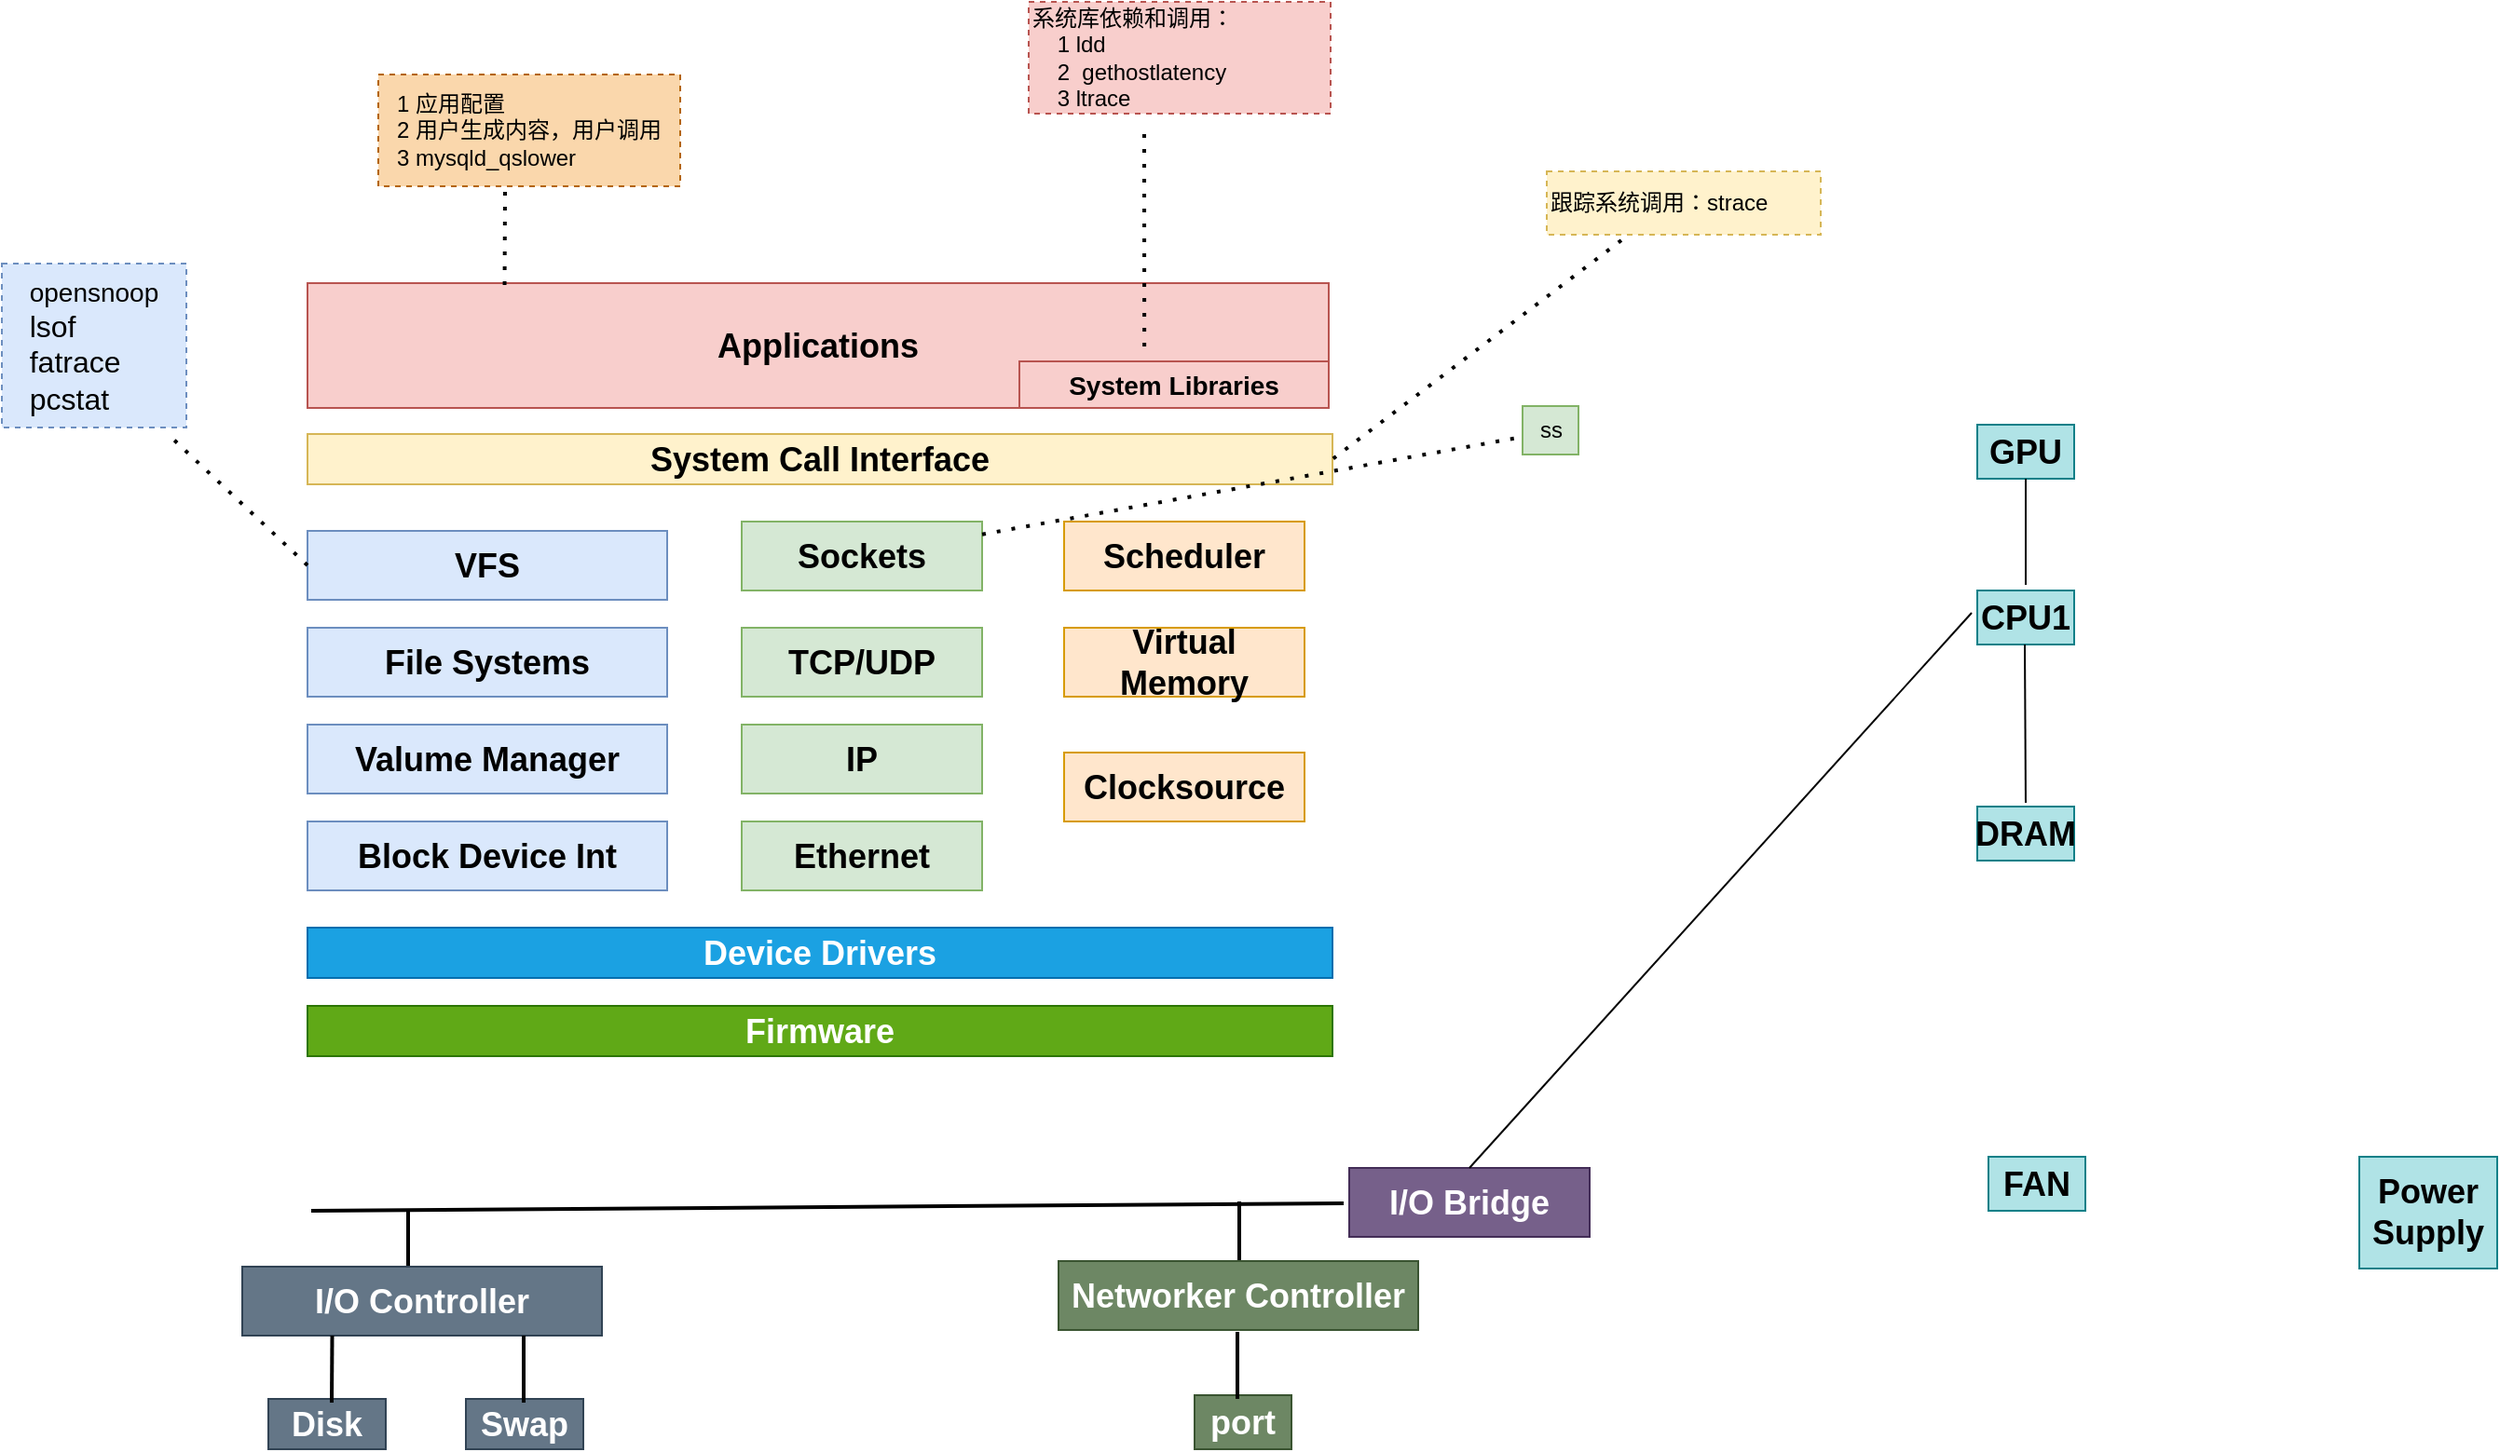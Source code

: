 <mxfile version="22.1.11" type="device">
  <diagram name="第 1 页" id="TfXeyEQeBTtfwagal4xP">
    <mxGraphModel dx="1434" dy="746" grid="0" gridSize="10" guides="1" tooltips="1" connect="1" arrows="1" fold="1" page="0" pageScale="1" pageWidth="827" pageHeight="1169" math="0" shadow="0">
      <root>
        <mxCell id="0" />
        <mxCell id="1" parent="0" />
        <mxCell id="qwp5BvmZkaQuKtRZVV__-1" value="&lt;font style=&quot;font-size: 18px;&quot;&gt;&lt;b&gt;Applications&lt;/b&gt;&lt;/font&gt;" style="rounded=0;whiteSpace=wrap;html=1;fillColor=#f8cecc;strokeColor=#b85450;" parent="1" vertex="1">
          <mxGeometry x="227" y="201" width="548" height="67" as="geometry" />
        </mxCell>
        <mxCell id="qwp5BvmZkaQuKtRZVV__-2" value="&lt;b&gt;&lt;font style=&quot;font-size: 14px;&quot;&gt;System Libraries&lt;/font&gt;&lt;/b&gt;" style="rounded=0;whiteSpace=wrap;html=1;fillColor=#f8cecc;strokeColor=#b85450;" parent="1" vertex="1">
          <mxGeometry x="609" y="243" width="166" height="25" as="geometry" />
        </mxCell>
        <mxCell id="qwp5BvmZkaQuKtRZVV__-3" value="&lt;font style=&quot;font-size: 18px;&quot;&gt;&lt;b&gt;System Call Interface&lt;/b&gt;&lt;/font&gt;" style="rounded=0;whiteSpace=wrap;html=1;fillColor=#fff2cc;strokeColor=#d6b656;" parent="1" vertex="1">
          <mxGeometry x="227" y="282" width="550" height="27" as="geometry" />
        </mxCell>
        <mxCell id="qwp5BvmZkaQuKtRZVV__-4" value="&lt;font style=&quot;font-size: 18px;&quot;&gt;&lt;b&gt;VFS&lt;/b&gt;&lt;/font&gt;" style="rounded=0;whiteSpace=wrap;html=1;fillColor=#dae8fc;strokeColor=#6c8ebf;" parent="1" vertex="1">
          <mxGeometry x="227" y="334" width="193" height="37" as="geometry" />
        </mxCell>
        <mxCell id="qwp5BvmZkaQuKtRZVV__-5" value="&lt;font style=&quot;font-size: 18px;&quot;&gt;&lt;b&gt;File Systems&lt;/b&gt;&lt;/font&gt;" style="rounded=0;whiteSpace=wrap;html=1;fillColor=#dae8fc;strokeColor=#6c8ebf;" parent="1" vertex="1">
          <mxGeometry x="227" y="386" width="193" height="37" as="geometry" />
        </mxCell>
        <mxCell id="qwp5BvmZkaQuKtRZVV__-6" value="&lt;font style=&quot;font-size: 18px;&quot;&gt;&lt;b&gt;Valume Manager&lt;/b&gt;&lt;/font&gt;" style="rounded=0;whiteSpace=wrap;html=1;fillColor=#dae8fc;strokeColor=#6c8ebf;" parent="1" vertex="1">
          <mxGeometry x="227" y="438" width="193" height="37" as="geometry" />
        </mxCell>
        <mxCell id="qwp5BvmZkaQuKtRZVV__-7" value="&lt;font style=&quot;font-size: 18px;&quot;&gt;&lt;b&gt;Block Device Int&lt;/b&gt;&lt;/font&gt;" style="rounded=0;whiteSpace=wrap;html=1;fillColor=#dae8fc;strokeColor=#6c8ebf;" parent="1" vertex="1">
          <mxGeometry x="227" y="490" width="193" height="37" as="geometry" />
        </mxCell>
        <mxCell id="qwp5BvmZkaQuKtRZVV__-9" value="&lt;font style=&quot;font-size: 18px;&quot;&gt;&lt;b&gt;Sockets&lt;/b&gt;&lt;/font&gt;" style="rounded=0;whiteSpace=wrap;html=1;fillColor=#d5e8d4;strokeColor=#82b366;" parent="1" vertex="1">
          <mxGeometry x="460" y="329" width="129" height="37" as="geometry" />
        </mxCell>
        <mxCell id="qwp5BvmZkaQuKtRZVV__-10" value="&lt;font style=&quot;font-size: 18px;&quot;&gt;&lt;b&gt;TCP/UDP&lt;/b&gt;&lt;/font&gt;" style="rounded=0;whiteSpace=wrap;html=1;fillColor=#d5e8d4;strokeColor=#82b366;" parent="1" vertex="1">
          <mxGeometry x="460" y="386" width="129" height="37" as="geometry" />
        </mxCell>
        <mxCell id="qwp5BvmZkaQuKtRZVV__-11" value="&lt;font style=&quot;font-size: 18px;&quot;&gt;&lt;b&gt;Scheduler&lt;/b&gt;&lt;/font&gt;" style="rounded=0;whiteSpace=wrap;html=1;fillColor=#ffe6cc;strokeColor=#d79b00;" parent="1" vertex="1">
          <mxGeometry x="633" y="329" width="129" height="37" as="geometry" />
        </mxCell>
        <mxCell id="qwp5BvmZkaQuKtRZVV__-12" value="&lt;font style=&quot;font-size: 18px;&quot;&gt;&lt;b&gt;Ethernet&lt;/b&gt;&lt;/font&gt;" style="rounded=0;whiteSpace=wrap;html=1;fillColor=#d5e8d4;strokeColor=#82b366;" parent="1" vertex="1">
          <mxGeometry x="460" y="490" width="129" height="37" as="geometry" />
        </mxCell>
        <mxCell id="qwp5BvmZkaQuKtRZVV__-14" value="&lt;font style=&quot;font-size: 18px;&quot;&gt;&lt;b&gt;IP&lt;/b&gt;&lt;/font&gt;" style="rounded=0;whiteSpace=wrap;html=1;fillColor=#d5e8d4;strokeColor=#82b366;" parent="1" vertex="1">
          <mxGeometry x="460" y="438" width="129" height="37" as="geometry" />
        </mxCell>
        <mxCell id="qwp5BvmZkaQuKtRZVV__-15" value="&lt;font style=&quot;font-size: 18px;&quot;&gt;&lt;b&gt;Virtual Memory&lt;/b&gt;&lt;/font&gt;" style="rounded=0;whiteSpace=wrap;html=1;fillColor=#ffe6cc;strokeColor=#d79b00;" parent="1" vertex="1">
          <mxGeometry x="633" y="386" width="129" height="37" as="geometry" />
        </mxCell>
        <mxCell id="qwp5BvmZkaQuKtRZVV__-16" value="&lt;font style=&quot;font-size: 18px;&quot;&gt;&lt;b&gt;Clocksource&lt;/b&gt;&lt;/font&gt;" style="rounded=0;whiteSpace=wrap;html=1;fillColor=#ffe6cc;strokeColor=#d79b00;" parent="1" vertex="1">
          <mxGeometry x="633" y="453" width="129" height="37" as="geometry" />
        </mxCell>
        <mxCell id="qwp5BvmZkaQuKtRZVV__-18" value="&lt;font style=&quot;font-size: 18px;&quot;&gt;&lt;b&gt;Device Drivers&lt;/b&gt;&lt;/font&gt;" style="rounded=0;whiteSpace=wrap;html=1;fillColor=#1ba1e2;strokeColor=#006EAF;fontColor=#ffffff;" parent="1" vertex="1">
          <mxGeometry x="227" y="547" width="550" height="27" as="geometry" />
        </mxCell>
        <mxCell id="qwp5BvmZkaQuKtRZVV__-19" value="&lt;font style=&quot;font-size: 18px;&quot;&gt;&lt;b&gt;Firmware&lt;/b&gt;&lt;/font&gt;" style="rounded=0;whiteSpace=wrap;html=1;fillColor=#60a917;strokeColor=#2D7600;fontColor=#ffffff;" parent="1" vertex="1">
          <mxGeometry x="227" y="589" width="550" height="27" as="geometry" />
        </mxCell>
        <mxCell id="qwp5BvmZkaQuKtRZVV__-21" value="" style="endArrow=none;html=1;rounded=0;strokeWidth=2;" parent="1" edge="1">
          <mxGeometry width="50" height="50" relative="1" as="geometry">
            <mxPoint x="783" y="695" as="sourcePoint" />
            <mxPoint x="229" y="699" as="targetPoint" />
          </mxGeometry>
        </mxCell>
        <mxCell id="qwp5BvmZkaQuKtRZVV__-22" value="" style="endArrow=none;html=1;rounded=0;strokeWidth=2;" parent="1" edge="1">
          <mxGeometry width="50" height="50" relative="1" as="geometry">
            <mxPoint x="281" y="730" as="sourcePoint" />
            <mxPoint x="281" y="698" as="targetPoint" />
          </mxGeometry>
        </mxCell>
        <mxCell id="qwp5BvmZkaQuKtRZVV__-23" value="" style="endArrow=none;html=1;rounded=0;strokeWidth=2;" parent="1" edge="1">
          <mxGeometry width="50" height="50" relative="1" as="geometry">
            <mxPoint x="727" y="726" as="sourcePoint" />
            <mxPoint x="727" y="694" as="targetPoint" />
          </mxGeometry>
        </mxCell>
        <mxCell id="qwp5BvmZkaQuKtRZVV__-24" value="&lt;font style=&quot;font-size: 18px;&quot;&gt;&lt;b&gt;Networker Controller&lt;/b&gt;&lt;/font&gt;" style="rounded=0;whiteSpace=wrap;html=1;fillColor=#6d8764;strokeColor=#3A5431;fontColor=#ffffff;" parent="1" vertex="1">
          <mxGeometry x="630" y="726" width="193" height="37" as="geometry" />
        </mxCell>
        <mxCell id="qwp5BvmZkaQuKtRZVV__-25" value="&lt;font style=&quot;font-size: 18px;&quot;&gt;&lt;b&gt;I/O Controller&lt;/b&gt;&lt;/font&gt;" style="rounded=0;whiteSpace=wrap;html=1;fillColor=#647687;strokeColor=#314354;fontColor=#ffffff;" parent="1" vertex="1">
          <mxGeometry x="192" y="729" width="193" height="37" as="geometry" />
        </mxCell>
        <mxCell id="qwp5BvmZkaQuKtRZVV__-26" value="&lt;font style=&quot;font-size: 18px;&quot;&gt;&lt;b&gt;I/O Bridge&lt;/b&gt;&lt;/font&gt;" style="rounded=0;whiteSpace=wrap;html=1;fillColor=#76608a;strokeColor=#432D57;fontColor=#ffffff;" parent="1" vertex="1">
          <mxGeometry x="786" y="676" width="129" height="37" as="geometry" />
        </mxCell>
        <mxCell id="qwp5BvmZkaQuKtRZVV__-28" value="&lt;span style=&quot;font-size: 18px;&quot;&gt;&lt;b&gt;Swap&lt;/b&gt;&lt;/span&gt;" style="rounded=0;whiteSpace=wrap;html=1;fillColor=#647687;strokeColor=#314354;fontColor=#ffffff;" parent="1" vertex="1">
          <mxGeometry x="312" y="800" width="63" height="27" as="geometry" />
        </mxCell>
        <mxCell id="qwp5BvmZkaQuKtRZVV__-29" value="&lt;span style=&quot;font-size: 18px;&quot;&gt;&lt;b&gt;Disk&lt;/b&gt;&lt;/span&gt;" style="rounded=0;whiteSpace=wrap;html=1;fillColor=#647687;strokeColor=#314354;fontColor=#ffffff;" parent="1" vertex="1">
          <mxGeometry x="206" y="800" width="63" height="27" as="geometry" />
        </mxCell>
        <mxCell id="qwp5BvmZkaQuKtRZVV__-35" value="" style="endArrow=none;html=1;rounded=0;strokeWidth=2;entryX=0.25;entryY=1;entryDx=0;entryDy=0;" parent="1" target="qwp5BvmZkaQuKtRZVV__-25" edge="1">
          <mxGeometry width="50" height="50" relative="1" as="geometry">
            <mxPoint x="240" y="802" as="sourcePoint" />
            <mxPoint x="291" y="708" as="targetPoint" />
          </mxGeometry>
        </mxCell>
        <mxCell id="qwp5BvmZkaQuKtRZVV__-36" value="" style="endArrow=none;html=1;rounded=0;strokeWidth=2;entryX=0.25;entryY=1;entryDx=0;entryDy=0;" parent="1" edge="1">
          <mxGeometry width="50" height="50" relative="1" as="geometry">
            <mxPoint x="343" y="802" as="sourcePoint" />
            <mxPoint x="343" y="766" as="targetPoint" />
          </mxGeometry>
        </mxCell>
        <mxCell id="qwp5BvmZkaQuKtRZVV__-37" value="&lt;font style=&quot;font-size: 18px;&quot;&gt;&lt;b&gt;port&lt;/b&gt;&lt;/font&gt;" style="rounded=0;whiteSpace=wrap;html=1;fillColor=#6d8764;strokeColor=#3A5431;fontColor=#ffffff;" parent="1" vertex="1">
          <mxGeometry x="703" y="798" width="52" height="29" as="geometry" />
        </mxCell>
        <mxCell id="qwp5BvmZkaQuKtRZVV__-38" value="" style="endArrow=none;html=1;rounded=0;strokeWidth=2;entryX=0.25;entryY=1;entryDx=0;entryDy=0;" parent="1" edge="1">
          <mxGeometry width="50" height="50" relative="1" as="geometry">
            <mxPoint x="726" y="800" as="sourcePoint" />
            <mxPoint x="726" y="764" as="targetPoint" />
          </mxGeometry>
        </mxCell>
        <mxCell id="qwp5BvmZkaQuKtRZVV__-39" value="&lt;font style=&quot;font-size: 18px;&quot;&gt;&lt;b&gt;GPU&lt;/b&gt;&lt;/font&gt;" style="rounded=0;whiteSpace=wrap;html=1;fillColor=#b0e3e6;strokeColor=#0e8088;" parent="1" vertex="1">
          <mxGeometry x="1123" y="277" width="52" height="29" as="geometry" />
        </mxCell>
        <mxCell id="qwp5BvmZkaQuKtRZVV__-41" value="&lt;font style=&quot;font-size: 18px;&quot;&gt;&lt;b&gt;CPU1&lt;/b&gt;&lt;/font&gt;" style="rounded=0;whiteSpace=wrap;html=1;fillColor=#b0e3e6;strokeColor=#0e8088;" parent="1" vertex="1">
          <mxGeometry x="1123" y="366" width="52" height="29" as="geometry" />
        </mxCell>
        <mxCell id="qwp5BvmZkaQuKtRZVV__-42" value="&lt;font style=&quot;font-size: 18px;&quot;&gt;&lt;b&gt;DRAM&lt;/b&gt;&lt;/font&gt;" style="rounded=0;whiteSpace=wrap;html=1;fillColor=#b0e3e6;strokeColor=#0e8088;" parent="1" vertex="1">
          <mxGeometry x="1123" y="482" width="52" height="29" as="geometry" />
        </mxCell>
        <mxCell id="qwp5BvmZkaQuKtRZVV__-43" value="" style="endArrow=none;html=1;rounded=0;exitX=0.5;exitY=0;exitDx=0;exitDy=0;strokeWidth=1;" parent="1" source="qwp5BvmZkaQuKtRZVV__-26" edge="1">
          <mxGeometry width="50" height="50" relative="1" as="geometry">
            <mxPoint x="749" y="517" as="sourcePoint" />
            <mxPoint x="1120" y="378" as="targetPoint" />
          </mxGeometry>
        </mxCell>
        <mxCell id="qwp5BvmZkaQuKtRZVV__-44" value="" style="endArrow=none;html=1;rounded=0;strokeWidth=1;entryX=0.5;entryY=1;entryDx=0;entryDy=0;" parent="1" target="qwp5BvmZkaQuKtRZVV__-39" edge="1">
          <mxGeometry width="50" height="50" relative="1" as="geometry">
            <mxPoint x="1149" y="363" as="sourcePoint" />
            <mxPoint x="1130" y="388" as="targetPoint" />
          </mxGeometry>
        </mxCell>
        <mxCell id="qwp5BvmZkaQuKtRZVV__-45" value="" style="endArrow=none;html=1;rounded=0;strokeWidth=1;entryX=0.5;entryY=1;entryDx=0;entryDy=0;" parent="1" edge="1">
          <mxGeometry width="50" height="50" relative="1" as="geometry">
            <mxPoint x="1149" y="480" as="sourcePoint" />
            <mxPoint x="1148.5" y="395" as="targetPoint" />
          </mxGeometry>
        </mxCell>
        <mxCell id="qwp5BvmZkaQuKtRZVV__-46" value="&lt;font style=&quot;font-size: 18px;&quot;&gt;&lt;b&gt;Power&lt;br&gt;Supply&lt;/b&gt;&lt;/font&gt;" style="rounded=0;whiteSpace=wrap;html=1;fillColor=#b0e3e6;strokeColor=#0e8088;" parent="1" vertex="1">
          <mxGeometry x="1328" y="670" width="74" height="60" as="geometry" />
        </mxCell>
        <mxCell id="qwp5BvmZkaQuKtRZVV__-47" value="&lt;font style=&quot;font-size: 18px;&quot;&gt;&lt;b&gt;FAN&lt;/b&gt;&lt;/font&gt;" style="rounded=0;whiteSpace=wrap;html=1;fillColor=#b0e3e6;strokeColor=#0e8088;" parent="1" vertex="1">
          <mxGeometry x="1129" y="670" width="52" height="29" as="geometry" />
        </mxCell>
        <mxCell id="qwp5BvmZkaQuKtRZVV__-48" value="" style="endArrow=none;dashed=1;html=1;dashPattern=1 3;strokeWidth=2;rounded=0;entryX=0.193;entryY=0.045;entryDx=0;entryDy=0;entryPerimeter=0;" parent="1" target="qwp5BvmZkaQuKtRZVV__-1" edge="1">
          <mxGeometry width="50" height="50" relative="1" as="geometry">
            <mxPoint x="333" y="152" as="sourcePoint" />
            <mxPoint x="799" y="267" as="targetPoint" />
          </mxGeometry>
        </mxCell>
        <mxCell id="qwp5BvmZkaQuKtRZVV__-49" value="&lt;div style=&quot;text-align: left;&quot;&gt;&lt;span style=&quot;background-color: initial;&quot;&gt;1 应用配置&lt;/span&gt;&lt;/div&gt;2 用户生成内容，用户调用&lt;br&gt;&lt;div style=&quot;text-align: left;&quot;&gt;&lt;span style=&quot;background-color: initial;&quot;&gt;3 mysqld_qslower&lt;/span&gt;&lt;/div&gt;" style="rounded=0;whiteSpace=wrap;html=1;strokeColor=#b46504;dashed=1;fillColor=#fad7ac;" parent="1" vertex="1">
          <mxGeometry x="265" y="89" width="162" height="60" as="geometry" />
        </mxCell>
        <mxCell id="qwp5BvmZkaQuKtRZVV__-50" value="" style="endArrow=none;dashed=1;html=1;dashPattern=1 3;strokeWidth=2;rounded=0;entryX=0.404;entryY=-0.12;entryDx=0;entryDy=0;entryPerimeter=0;" parent="1" target="qwp5BvmZkaQuKtRZVV__-2" edge="1">
          <mxGeometry width="50" height="50" relative="1" as="geometry">
            <mxPoint x="676" y="121" as="sourcePoint" />
            <mxPoint x="343" y="214" as="targetPoint" />
          </mxGeometry>
        </mxCell>
        <mxCell id="qwp5BvmZkaQuKtRZVV__-51" value="&lt;div style=&quot;&quot;&gt;系统库依赖和调用：&lt;/div&gt;&lt;div style=&quot;&quot;&gt;&amp;nbsp; &amp;nbsp; 1 ldd&lt;/div&gt;&lt;div style=&quot;&quot;&gt;&amp;nbsp; &amp;nbsp; 2&amp;nbsp; gethostlatency&lt;/div&gt;&lt;div style=&quot;&quot;&gt;&amp;nbsp; &amp;nbsp; 3 ltrace&lt;/div&gt;" style="rounded=0;whiteSpace=wrap;html=1;strokeColor=#b85450;dashed=1;align=left;fillColor=#f8cecc;" parent="1" vertex="1">
          <mxGeometry x="614" y="50" width="162" height="60" as="geometry" />
        </mxCell>
        <mxCell id="ktx8jTmNa2V_oMFejqoy-1" value="&lt;div style=&quot;&quot;&gt;跟踪系统调用：strace&lt;/div&gt;" style="rounded=0;whiteSpace=wrap;html=1;strokeColor=#d6b656;dashed=1;align=left;fillColor=#fff2cc;" vertex="1" parent="1">
          <mxGeometry x="892" y="141" width="147" height="34" as="geometry" />
        </mxCell>
        <mxCell id="ktx8jTmNa2V_oMFejqoy-2" value="" style="endArrow=none;dashed=1;html=1;dashPattern=1 3;strokeWidth=2;rounded=0;entryX=1;entryY=0.5;entryDx=0;entryDy=0;" edge="1" parent="1" target="qwp5BvmZkaQuKtRZVV__-3">
          <mxGeometry width="50" height="50" relative="1" as="geometry">
            <mxPoint x="932" y="178" as="sourcePoint" />
            <mxPoint x="686" y="250" as="targetPoint" />
          </mxGeometry>
        </mxCell>
        <mxCell id="ktx8jTmNa2V_oMFejqoy-3" value="" style="endArrow=none;dashed=1;html=1;dashPattern=1 3;strokeWidth=2;rounded=0;exitX=0;exitY=0.5;exitDx=0;exitDy=0;" edge="1" parent="1" source="qwp5BvmZkaQuKtRZVV__-4">
          <mxGeometry width="50" height="50" relative="1" as="geometry">
            <mxPoint x="696" y="141" as="sourcePoint" />
            <mxPoint x="152" y="282" as="targetPoint" />
          </mxGeometry>
        </mxCell>
        <mxCell id="ktx8jTmNa2V_oMFejqoy-4" value="&lt;div style=&quot;text-align: left;&quot;&gt;&lt;font style=&quot;font-size: 14px;&quot;&gt;opensnoop&lt;/font&gt;&lt;/div&gt;&lt;div style=&quot;text-align: left;&quot;&gt;&lt;font size=&quot;3&quot;&gt;lsof&lt;/font&gt;&lt;/div&gt;&lt;div style=&quot;text-align: left;&quot;&gt;&lt;font size=&quot;3&quot;&gt;fatrace&lt;/font&gt;&lt;/div&gt;&lt;div style=&quot;text-align: left;&quot;&gt;&lt;font size=&quot;3&quot;&gt;pcstat&lt;/font&gt;&lt;/div&gt;" style="rounded=0;whiteSpace=wrap;html=1;strokeColor=#6c8ebf;dashed=1;fillColor=#dae8fc;" vertex="1" parent="1">
          <mxGeometry x="63" y="190.5" width="99" height="88" as="geometry" />
        </mxCell>
        <mxCell id="ktx8jTmNa2V_oMFejqoy-5" value="" style="endArrow=none;dashed=1;html=1;dashPattern=1 3;strokeWidth=2;rounded=0;" edge="1" parent="1" source="qwp5BvmZkaQuKtRZVV__-9">
          <mxGeometry width="50" height="50" relative="1" as="geometry">
            <mxPoint x="237" y="363" as="sourcePoint" />
            <mxPoint x="882" y="283" as="targetPoint" />
          </mxGeometry>
        </mxCell>
        <mxCell id="ktx8jTmNa2V_oMFejqoy-6" value="ss" style="text;html=1;align=center;verticalAlign=middle;resizable=0;points=[];autosize=1;strokeColor=#82b366;fillColor=#d5e8d4;" vertex="1" parent="1">
          <mxGeometry x="879" y="267" width="30" height="26" as="geometry" />
        </mxCell>
      </root>
    </mxGraphModel>
  </diagram>
</mxfile>
